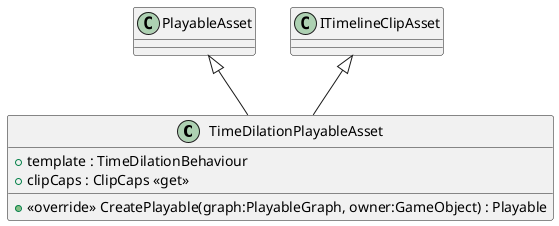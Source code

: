 @startuml
class TimeDilationPlayableAsset {
    + template : TimeDilationBehaviour
    + clipCaps : ClipCaps <<get>>
    + <<override>> CreatePlayable(graph:PlayableGraph, owner:GameObject) : Playable
}
PlayableAsset <|-- TimeDilationPlayableAsset
ITimelineClipAsset <|-- TimeDilationPlayableAsset
@enduml
